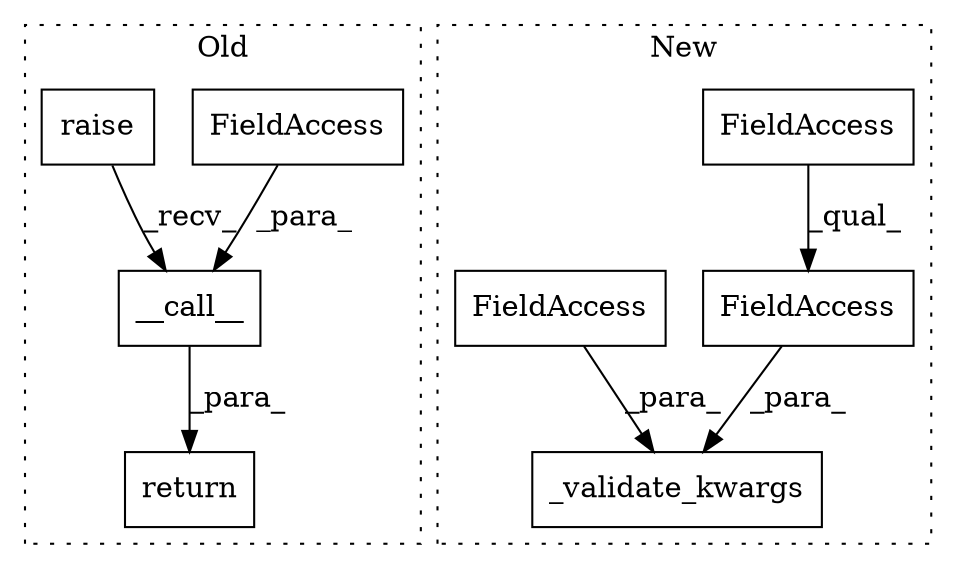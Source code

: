 digraph G {
subgraph cluster0 {
1 [label="__call__" a="32" s="1119,1158" l="9,1" shape="box"];
3 [label="FieldAccess" a="22" s="1152" l="6" shape="box"];
7 [label="raise" a="32" s="1102,1117" l="6,1" shape="box"];
8 [label="return" a="41" s="1095" l="7" shape="box"];
label = "Old";
style="dotted";
}
subgraph cluster1 {
2 [label="_validate_kwargs" a="32" s="1416,1463" l="17,1" shape="box"];
4 [label="FieldAccess" a="22" s="1433" l="23" shape="box"];
5 [label="FieldAccess" a="22" s="1433" l="14" shape="box"];
6 [label="FieldAccess" a="22" s="1457" l="6" shape="box"];
label = "New";
style="dotted";
}
1 -> 8 [label="_para_"];
3 -> 1 [label="_para_"];
4 -> 2 [label="_para_"];
5 -> 4 [label="_qual_"];
6 -> 2 [label="_para_"];
7 -> 1 [label="_recv_"];
}